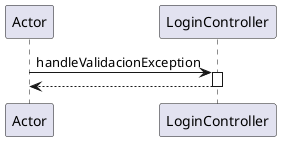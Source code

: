 @startuml
participant Actor
Actor -> LoginController : handleValidacionException
activate LoginController
return
@enduml